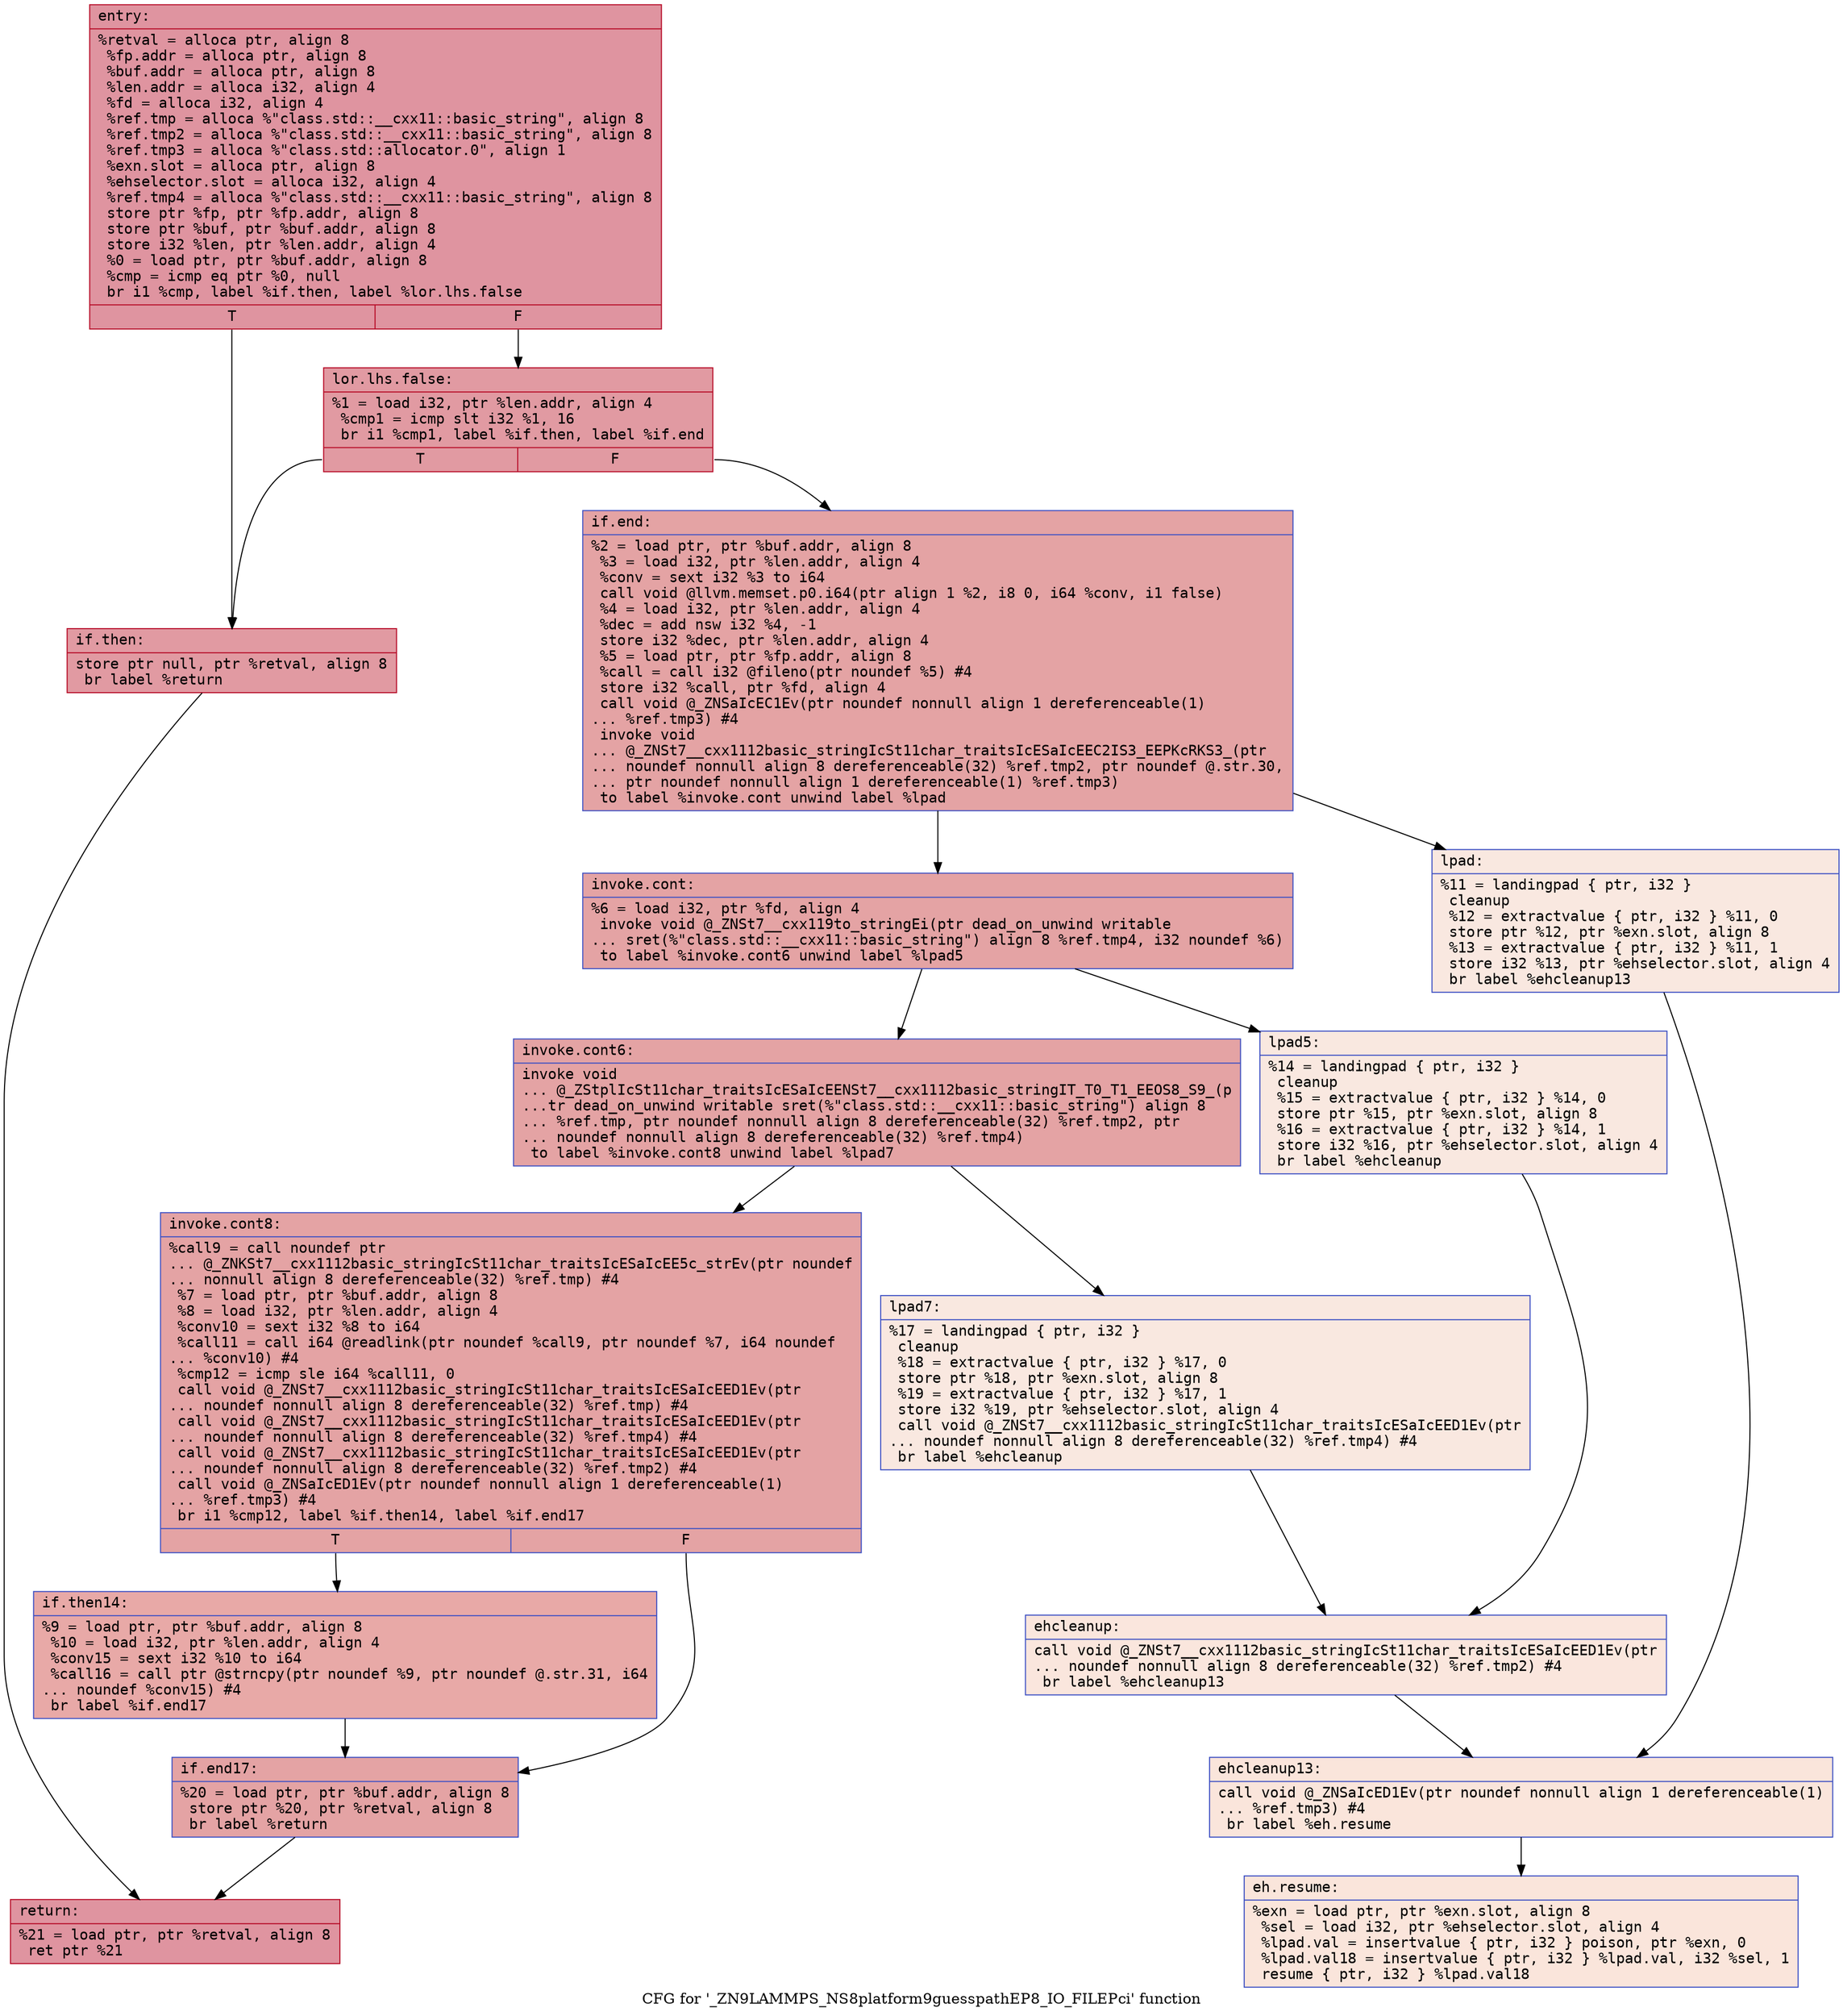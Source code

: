 digraph "CFG for '_ZN9LAMMPS_NS8platform9guesspathEP8_IO_FILEPci' function" {
	label="CFG for '_ZN9LAMMPS_NS8platform9guesspathEP8_IO_FILEPci' function";

	Node0x5651cd7e59e0 [shape=record,color="#b70d28ff", style=filled, fillcolor="#b70d2870" fontname="Courier",label="{entry:\l|  %retval = alloca ptr, align 8\l  %fp.addr = alloca ptr, align 8\l  %buf.addr = alloca ptr, align 8\l  %len.addr = alloca i32, align 4\l  %fd = alloca i32, align 4\l  %ref.tmp = alloca %\"class.std::__cxx11::basic_string\", align 8\l  %ref.tmp2 = alloca %\"class.std::__cxx11::basic_string\", align 8\l  %ref.tmp3 = alloca %\"class.std::allocator.0\", align 1\l  %exn.slot = alloca ptr, align 8\l  %ehselector.slot = alloca i32, align 4\l  %ref.tmp4 = alloca %\"class.std::__cxx11::basic_string\", align 8\l  store ptr %fp, ptr %fp.addr, align 8\l  store ptr %buf, ptr %buf.addr, align 8\l  store i32 %len, ptr %len.addr, align 4\l  %0 = load ptr, ptr %buf.addr, align 8\l  %cmp = icmp eq ptr %0, null\l  br i1 %cmp, label %if.then, label %lor.lhs.false\l|{<s0>T|<s1>F}}"];
	Node0x5651cd7e59e0:s0 -> Node0x5651cd7e6600[tooltip="entry -> if.then\nProbability 37.50%" ];
	Node0x5651cd7e59e0:s1 -> Node0x5651cd7e6670[tooltip="entry -> lor.lhs.false\nProbability 62.50%" ];
	Node0x5651cd7e6670 [shape=record,color="#b70d28ff", style=filled, fillcolor="#bb1b2c70" fontname="Courier",label="{lor.lhs.false:\l|  %1 = load i32, ptr %len.addr, align 4\l  %cmp1 = icmp slt i32 %1, 16\l  br i1 %cmp1, label %if.then, label %if.end\l|{<s0>T|<s1>F}}"];
	Node0x5651cd7e6670:s0 -> Node0x5651cd7e6600[tooltip="lor.lhs.false -> if.then\nProbability 50.00%" ];
	Node0x5651cd7e6670:s1 -> Node0x5651cd7e6900[tooltip="lor.lhs.false -> if.end\nProbability 50.00%" ];
	Node0x5651cd7e6600 [shape=record,color="#b70d28ff", style=filled, fillcolor="#bb1b2c70" fontname="Courier",label="{if.then:\l|  store ptr null, ptr %retval, align 8\l  br label %return\l}"];
	Node0x5651cd7e6600 -> Node0x5651cd7e6ac0[tooltip="if.then -> return\nProbability 100.00%" ];
	Node0x5651cd7e6900 [shape=record,color="#3d50c3ff", style=filled, fillcolor="#c32e3170" fontname="Courier",label="{if.end:\l|  %2 = load ptr, ptr %buf.addr, align 8\l  %3 = load i32, ptr %len.addr, align 4\l  %conv = sext i32 %3 to i64\l  call void @llvm.memset.p0.i64(ptr align 1 %2, i8 0, i64 %conv, i1 false)\l  %4 = load i32, ptr %len.addr, align 4\l  %dec = add nsw i32 %4, -1\l  store i32 %dec, ptr %len.addr, align 4\l  %5 = load ptr, ptr %fp.addr, align 8\l  %call = call i32 @fileno(ptr noundef %5) #4\l  store i32 %call, ptr %fd, align 4\l  call void @_ZNSaIcEC1Ev(ptr noundef nonnull align 1 dereferenceable(1)\l... %ref.tmp3) #4\l  invoke void\l... @_ZNSt7__cxx1112basic_stringIcSt11char_traitsIcESaIcEEC2IS3_EEPKcRKS3_(ptr\l... noundef nonnull align 8 dereferenceable(32) %ref.tmp2, ptr noundef @.str.30,\l... ptr noundef nonnull align 1 dereferenceable(1) %ref.tmp3)\l          to label %invoke.cont unwind label %lpad\l}"];
	Node0x5651cd7e6900 -> Node0x5651cd7e7550[tooltip="if.end -> invoke.cont\nProbability 100.00%" ];
	Node0x5651cd7e6900 -> Node0x5651cd7e6050[tooltip="if.end -> lpad\nProbability 0.00%" ];
	Node0x5651cd7e7550 [shape=record,color="#3d50c3ff", style=filled, fillcolor="#c32e3170" fontname="Courier",label="{invoke.cont:\l|  %6 = load i32, ptr %fd, align 4\l  invoke void @_ZNSt7__cxx119to_stringEi(ptr dead_on_unwind writable\l... sret(%\"class.std::__cxx11::basic_string\") align 8 %ref.tmp4, i32 noundef %6)\l          to label %invoke.cont6 unwind label %lpad5\l}"];
	Node0x5651cd7e7550 -> Node0x5651cd7e7500[tooltip="invoke.cont -> invoke.cont6\nProbability 100.00%" ];
	Node0x5651cd7e7550 -> Node0x5651cd7e7a90[tooltip="invoke.cont -> lpad5\nProbability 0.00%" ];
	Node0x5651cd7e7500 [shape=record,color="#3d50c3ff", style=filled, fillcolor="#c32e3170" fontname="Courier",label="{invoke.cont6:\l|  invoke void\l... @_ZStplIcSt11char_traitsIcESaIcEENSt7__cxx1112basic_stringIT_T0_T1_EEOS8_S9_(p\l...tr dead_on_unwind writable sret(%\"class.std::__cxx11::basic_string\") align 8\l... %ref.tmp, ptr noundef nonnull align 8 dereferenceable(32) %ref.tmp2, ptr\l... noundef nonnull align 8 dereferenceable(32) %ref.tmp4)\l          to label %invoke.cont8 unwind label %lpad7\l}"];
	Node0x5651cd7e7500 -> Node0x5651cd7e7dc0[tooltip="invoke.cont6 -> invoke.cont8\nProbability 100.00%" ];
	Node0x5651cd7e7500 -> Node0x5651cd7e7e70[tooltip="invoke.cont6 -> lpad7\nProbability 0.00%" ];
	Node0x5651cd7e7dc0 [shape=record,color="#3d50c3ff", style=filled, fillcolor="#c32e3170" fontname="Courier",label="{invoke.cont8:\l|  %call9 = call noundef ptr\l... @_ZNKSt7__cxx1112basic_stringIcSt11char_traitsIcESaIcEE5c_strEv(ptr noundef\l... nonnull align 8 dereferenceable(32) %ref.tmp) #4\l  %7 = load ptr, ptr %buf.addr, align 8\l  %8 = load i32, ptr %len.addr, align 4\l  %conv10 = sext i32 %8 to i64\l  %call11 = call i64 @readlink(ptr noundef %call9, ptr noundef %7, i64 noundef\l... %conv10) #4\l  %cmp12 = icmp sle i64 %call11, 0\l  call void @_ZNSt7__cxx1112basic_stringIcSt11char_traitsIcESaIcEED1Ev(ptr\l... noundef nonnull align 8 dereferenceable(32) %ref.tmp) #4\l  call void @_ZNSt7__cxx1112basic_stringIcSt11char_traitsIcESaIcEED1Ev(ptr\l... noundef nonnull align 8 dereferenceable(32) %ref.tmp4) #4\l  call void @_ZNSt7__cxx1112basic_stringIcSt11char_traitsIcESaIcEED1Ev(ptr\l... noundef nonnull align 8 dereferenceable(32) %ref.tmp2) #4\l  call void @_ZNSaIcED1Ev(ptr noundef nonnull align 1 dereferenceable(1)\l... %ref.tmp3) #4\l  br i1 %cmp12, label %if.then14, label %if.end17\l|{<s0>T|<s1>F}}"];
	Node0x5651cd7e7dc0:s0 -> Node0x5651cd7e8ac0[tooltip="invoke.cont8 -> if.then14\nProbability 50.00%" ];
	Node0x5651cd7e7dc0:s1 -> Node0x5651cd7e8b10[tooltip="invoke.cont8 -> if.end17\nProbability 50.00%" ];
	Node0x5651cd7e8ac0 [shape=record,color="#3d50c3ff", style=filled, fillcolor="#ca3b3770" fontname="Courier",label="{if.then14:\l|  %9 = load ptr, ptr %buf.addr, align 8\l  %10 = load i32, ptr %len.addr, align 4\l  %conv15 = sext i32 %10 to i64\l  %call16 = call ptr @strncpy(ptr noundef %9, ptr noundef @.str.31, i64\l... noundef %conv15) #4\l  br label %if.end17\l}"];
	Node0x5651cd7e8ac0 -> Node0x5651cd7e8b10[tooltip="if.then14 -> if.end17\nProbability 100.00%" ];
	Node0x5651cd7e6050 [shape=record,color="#3d50c3ff", style=filled, fillcolor="#f1ccb870" fontname="Courier",label="{lpad:\l|  %11 = landingpad \{ ptr, i32 \}\l          cleanup\l  %12 = extractvalue \{ ptr, i32 \} %11, 0\l  store ptr %12, ptr %exn.slot, align 8\l  %13 = extractvalue \{ ptr, i32 \} %11, 1\l  store i32 %13, ptr %ehselector.slot, align 4\l  br label %ehcleanup13\l}"];
	Node0x5651cd7e6050 -> Node0x5651cd7e9240[tooltip="lpad -> ehcleanup13\nProbability 100.00%" ];
	Node0x5651cd7e7a90 [shape=record,color="#3d50c3ff", style=filled, fillcolor="#f1ccb870" fontname="Courier",label="{lpad5:\l|  %14 = landingpad \{ ptr, i32 \}\l          cleanup\l  %15 = extractvalue \{ ptr, i32 \} %14, 0\l  store ptr %15, ptr %exn.slot, align 8\l  %16 = extractvalue \{ ptr, i32 \} %14, 1\l  store i32 %16, ptr %ehselector.slot, align 4\l  br label %ehcleanup\l}"];
	Node0x5651cd7e7a90 -> Node0x5651cd7e9610[tooltip="lpad5 -> ehcleanup\nProbability 100.00%" ];
	Node0x5651cd7e7e70 [shape=record,color="#3d50c3ff", style=filled, fillcolor="#f1ccb870" fontname="Courier",label="{lpad7:\l|  %17 = landingpad \{ ptr, i32 \}\l          cleanup\l  %18 = extractvalue \{ ptr, i32 \} %17, 0\l  store ptr %18, ptr %exn.slot, align 8\l  %19 = extractvalue \{ ptr, i32 \} %17, 1\l  store i32 %19, ptr %ehselector.slot, align 4\l  call void @_ZNSt7__cxx1112basic_stringIcSt11char_traitsIcESaIcEED1Ev(ptr\l... noundef nonnull align 8 dereferenceable(32) %ref.tmp4) #4\l  br label %ehcleanup\l}"];
	Node0x5651cd7e7e70 -> Node0x5651cd7e9610[tooltip="lpad7 -> ehcleanup\nProbability 100.00%" ];
	Node0x5651cd7e9610 [shape=record,color="#3d50c3ff", style=filled, fillcolor="#f3c7b170" fontname="Courier",label="{ehcleanup:\l|  call void @_ZNSt7__cxx1112basic_stringIcSt11char_traitsIcESaIcEED1Ev(ptr\l... noundef nonnull align 8 dereferenceable(32) %ref.tmp2) #4\l  br label %ehcleanup13\l}"];
	Node0x5651cd7e9610 -> Node0x5651cd7e9240[tooltip="ehcleanup -> ehcleanup13\nProbability 100.00%" ];
	Node0x5651cd7e9240 [shape=record,color="#3d50c3ff", style=filled, fillcolor="#f4c5ad70" fontname="Courier",label="{ehcleanup13:\l|  call void @_ZNSaIcED1Ev(ptr noundef nonnull align 1 dereferenceable(1)\l... %ref.tmp3) #4\l  br label %eh.resume\l}"];
	Node0x5651cd7e9240 -> Node0x5651cd7e9e10[tooltip="ehcleanup13 -> eh.resume\nProbability 100.00%" ];
	Node0x5651cd7e8b10 [shape=record,color="#3d50c3ff", style=filled, fillcolor="#c32e3170" fontname="Courier",label="{if.end17:\l|  %20 = load ptr, ptr %buf.addr, align 8\l  store ptr %20, ptr %retval, align 8\l  br label %return\l}"];
	Node0x5651cd7e8b10 -> Node0x5651cd7e6ac0[tooltip="if.end17 -> return\nProbability 100.00%" ];
	Node0x5651cd7e6ac0 [shape=record,color="#b70d28ff", style=filled, fillcolor="#b70d2870" fontname="Courier",label="{return:\l|  %21 = load ptr, ptr %retval, align 8\l  ret ptr %21\l}"];
	Node0x5651cd7e9e10 [shape=record,color="#3d50c3ff", style=filled, fillcolor="#f4c5ad70" fontname="Courier",label="{eh.resume:\l|  %exn = load ptr, ptr %exn.slot, align 8\l  %sel = load i32, ptr %ehselector.slot, align 4\l  %lpad.val = insertvalue \{ ptr, i32 \} poison, ptr %exn, 0\l  %lpad.val18 = insertvalue \{ ptr, i32 \} %lpad.val, i32 %sel, 1\l  resume \{ ptr, i32 \} %lpad.val18\l}"];
}
